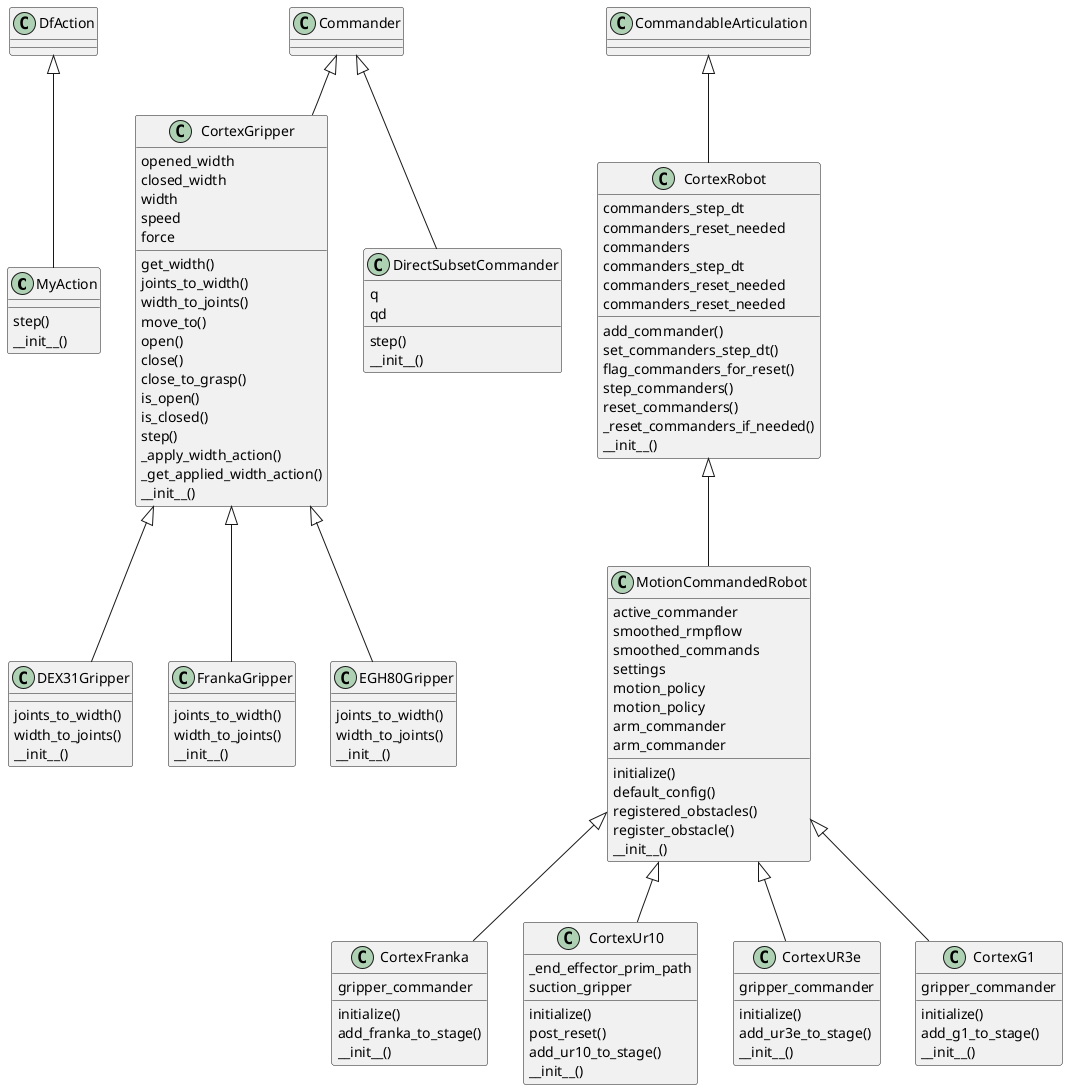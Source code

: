 @startuml
class MyAction {
    step()
        __init__()
}
class CortexGripper {
    get_width()
    joints_to_width()
    width_to_joints()
    move_to()
    open()
    close()
    close_to_grasp()
    is_open()
    is_closed()
    step()
    _apply_width_action()
    _get_applied_width_action()
        opened_width
    closed_width
    width
    speed
    force
    __init__()
}
class DEX31Gripper {
    joints_to_width()
    width_to_joints()
        __init__()
}
class FrankaGripper {
    joints_to_width()
    width_to_joints()
        __init__()
}
class EGH80Gripper {
    joints_to_width()
    width_to_joints()
        __init__()
}
class CortexRobot {
    add_commander()
    set_commanders_step_dt()
    flag_commanders_for_reset()
    step_commanders()
    reset_commanders()
    _reset_commanders_if_needed()
        commanders_step_dt
    commanders_reset_needed
    commanders
    commanders_step_dt
    commanders_reset_needed
    commanders_reset_needed
    __init__()
}
class DirectSubsetCommander {
    step()
        q
    qd
    __init__()
}
class MotionCommandedRobot {
    initialize()
    default_config()
    registered_obstacles()
    register_obstacle()
        active_commander
    smoothed_rmpflow
    smoothed_commands
    settings
    motion_policy
    motion_policy
    arm_commander
    arm_commander
    __init__()
}
class CortexFranka {
    initialize()
    add_franka_to_stage()
        gripper_commander
    __init__()
}
class CortexUr10 {
    initialize()
    post_reset()
    add_ur10_to_stage()
        _end_effector_prim_path
    suction_gripper
    __init__()
}
class CortexUR3e {
    initialize()
    add_ur3e_to_stage()
        gripper_commander
    __init__()
}
class CortexG1 {
    initialize()
    add_g1_to_stage()
        gripper_commander
    __init__()
}
DfAction <|-- MyAction
Commander <|-- CortexGripper
CortexGripper <|-- DEX31Gripper
CortexGripper <|-- FrankaGripper
CortexGripper <|-- EGH80Gripper
CommandableArticulation <|-- CortexRobot
Commander <|-- DirectSubsetCommander
CortexRobot <|-- MotionCommandedRobot
MotionCommandedRobot <|-- CortexFranka
MotionCommandedRobot <|-- CortexUr10
MotionCommandedRobot <|-- CortexUR3e
MotionCommandedRobot <|-- CortexG1
@enduml